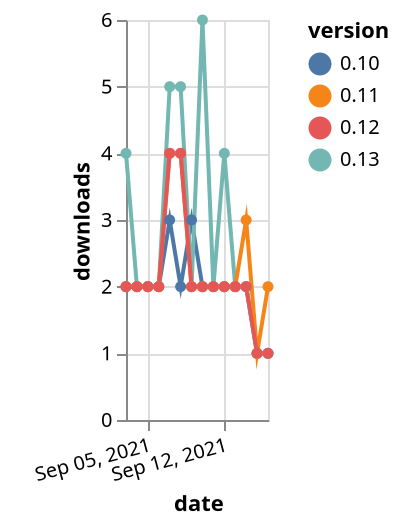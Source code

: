 {"$schema": "https://vega.github.io/schema/vega-lite/v5.json", "description": "A simple bar chart with embedded data.", "data": {"values": [{"date": "2021-09-03", "total": 2776, "delta": 2, "version": "0.10"}, {"date": "2021-09-04", "total": 2778, "delta": 2, "version": "0.10"}, {"date": "2021-09-05", "total": 2780, "delta": 2, "version": "0.10"}, {"date": "2021-09-06", "total": 2782, "delta": 2, "version": "0.10"}, {"date": "2021-09-07", "total": 2785, "delta": 3, "version": "0.10"}, {"date": "2021-09-08", "total": 2787, "delta": 2, "version": "0.10"}, {"date": "2021-09-09", "total": 2790, "delta": 3, "version": "0.10"}, {"date": "2021-09-10", "total": 2792, "delta": 2, "version": "0.10"}, {"date": "2021-09-11", "total": 2794, "delta": 2, "version": "0.10"}, {"date": "2021-09-12", "total": 2796, "delta": 2, "version": "0.10"}, {"date": "2021-09-13", "total": 2798, "delta": 2, "version": "0.10"}, {"date": "2021-09-14", "total": 2800, "delta": 2, "version": "0.10"}, {"date": "2021-09-15", "total": 2801, "delta": 1, "version": "0.10"}, {"date": "2021-09-16", "total": 2802, "delta": 1, "version": "0.10"}, {"date": "2021-09-03", "total": 1272, "delta": 4, "version": "0.13"}, {"date": "2021-09-04", "total": 1274, "delta": 2, "version": "0.13"}, {"date": "2021-09-05", "total": 1276, "delta": 2, "version": "0.13"}, {"date": "2021-09-06", "total": 1278, "delta": 2, "version": "0.13"}, {"date": "2021-09-07", "total": 1283, "delta": 5, "version": "0.13"}, {"date": "2021-09-08", "total": 1288, "delta": 5, "version": "0.13"}, {"date": "2021-09-09", "total": 1290, "delta": 2, "version": "0.13"}, {"date": "2021-09-10", "total": 1296, "delta": 6, "version": "0.13"}, {"date": "2021-09-11", "total": 1298, "delta": 2, "version": "0.13"}, {"date": "2021-09-12", "total": 1302, "delta": 4, "version": "0.13"}, {"date": "2021-09-13", "total": 1304, "delta": 2, "version": "0.13"}, {"date": "2021-09-14", "total": 1306, "delta": 2, "version": "0.13"}, {"date": "2021-09-15", "total": 1307, "delta": 1, "version": "0.13"}, {"date": "2021-09-16", "total": 1308, "delta": 1, "version": "0.13"}, {"date": "2021-09-03", "total": 2814, "delta": 2, "version": "0.11"}, {"date": "2021-09-04", "total": 2816, "delta": 2, "version": "0.11"}, {"date": "2021-09-05", "total": 2818, "delta": 2, "version": "0.11"}, {"date": "2021-09-06", "total": 2820, "delta": 2, "version": "0.11"}, {"date": "2021-09-07", "total": 2824, "delta": 4, "version": "0.11"}, {"date": "2021-09-08", "total": 2828, "delta": 4, "version": "0.11"}, {"date": "2021-09-09", "total": 2830, "delta": 2, "version": "0.11"}, {"date": "2021-09-10", "total": 2832, "delta": 2, "version": "0.11"}, {"date": "2021-09-11", "total": 2834, "delta": 2, "version": "0.11"}, {"date": "2021-09-12", "total": 2836, "delta": 2, "version": "0.11"}, {"date": "2021-09-13", "total": 2838, "delta": 2, "version": "0.11"}, {"date": "2021-09-14", "total": 2841, "delta": 3, "version": "0.11"}, {"date": "2021-09-15", "total": 2842, "delta": 1, "version": "0.11"}, {"date": "2021-09-16", "total": 2844, "delta": 2, "version": "0.11"}, {"date": "2021-09-03", "total": 2808, "delta": 2, "version": "0.12"}, {"date": "2021-09-04", "total": 2810, "delta": 2, "version": "0.12"}, {"date": "2021-09-05", "total": 2812, "delta": 2, "version": "0.12"}, {"date": "2021-09-06", "total": 2814, "delta": 2, "version": "0.12"}, {"date": "2021-09-07", "total": 2818, "delta": 4, "version": "0.12"}, {"date": "2021-09-08", "total": 2822, "delta": 4, "version": "0.12"}, {"date": "2021-09-09", "total": 2824, "delta": 2, "version": "0.12"}, {"date": "2021-09-10", "total": 2826, "delta": 2, "version": "0.12"}, {"date": "2021-09-11", "total": 2828, "delta": 2, "version": "0.12"}, {"date": "2021-09-12", "total": 2830, "delta": 2, "version": "0.12"}, {"date": "2021-09-13", "total": 2832, "delta": 2, "version": "0.12"}, {"date": "2021-09-14", "total": 2834, "delta": 2, "version": "0.12"}, {"date": "2021-09-15", "total": 2835, "delta": 1, "version": "0.12"}, {"date": "2021-09-16", "total": 2836, "delta": 1, "version": "0.12"}]}, "width": "container", "mark": {"type": "line", "point": {"filled": true}}, "encoding": {"x": {"field": "date", "type": "temporal", "timeUnit": "yearmonthdate", "title": "date", "axis": {"labelAngle": -15}}, "y": {"field": "delta", "type": "quantitative", "title": "downloads"}, "color": {"field": "version", "type": "nominal"}, "tooltip": {"field": "delta"}}}